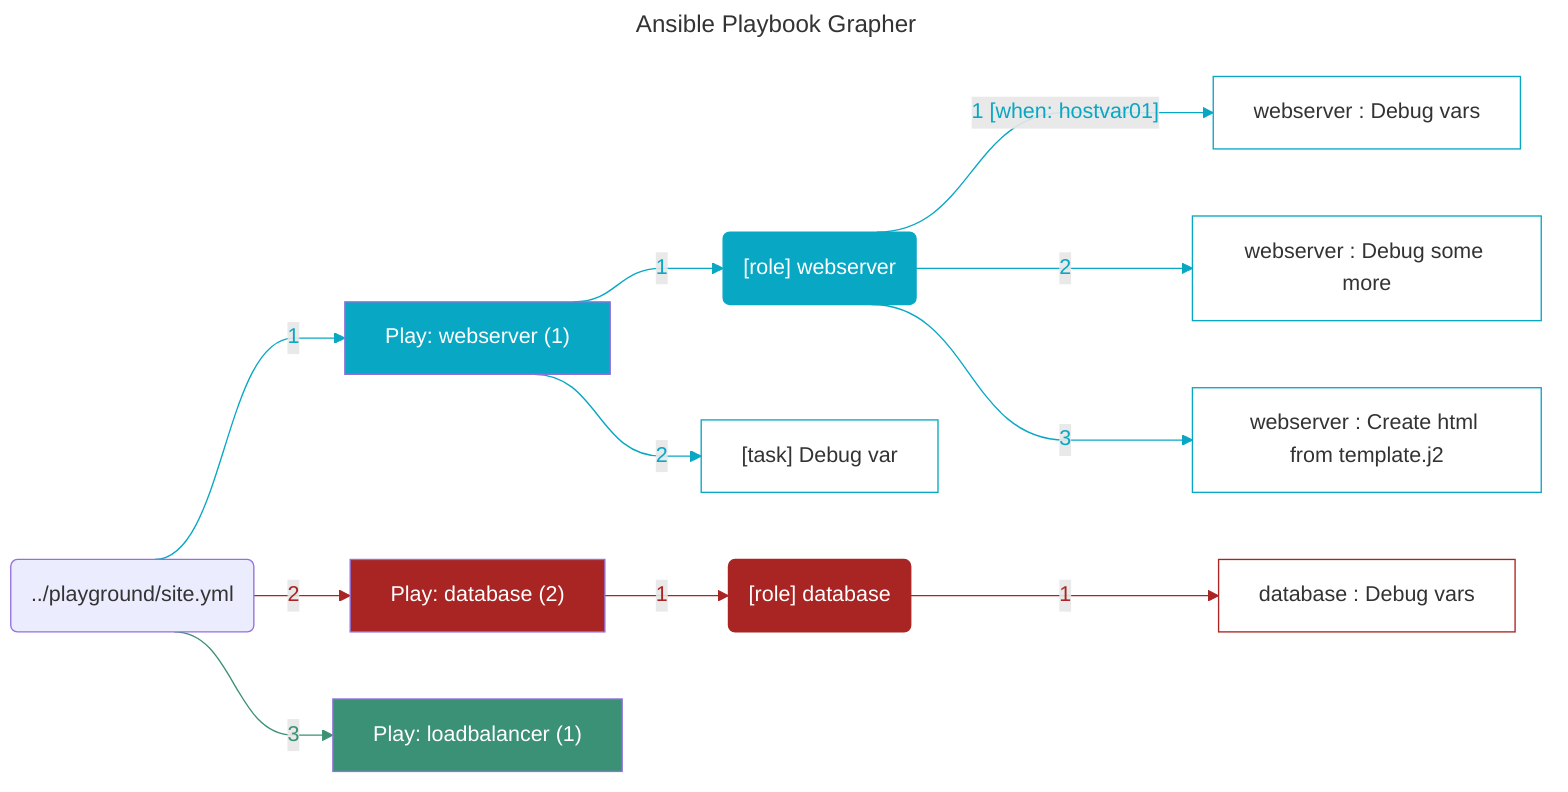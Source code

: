 ---
title: Ansible Playbook Grapher
---
%%{ init: { "flowchart": { "curve": "bumpX" } } }%%
flowchart LR
	%% Start of the playbook '../playground/site.yml'
	playbook_e8bd12b6("../playground/site.yml")
		%% Start of the play 'Play: webserver (1)'
		play_6bae9960["Play: webserver (1)"]
		style play_6bae9960 fill:#08a7c4,color:#ffffff
		playbook_e8bd12b6 --> |"1"| play_6bae9960
		linkStyle 0 stroke:#08a7c4,color:#08a7c4
			%% Start of the role 'webserver'
			play_6bae9960 --> |"1"| role_2239c29d
			linkStyle 1 stroke:#08a7c4,color:#08a7c4
			role_2239c29d("[role] webserver")
			style role_2239c29d fill:#08a7c4,color:#ffffff,stroke:#08a7c4
				task_4959ae99[" webserver : Debug vars"]
				style task_4959ae99 stroke:#08a7c4,fill:#ffffff
				role_2239c29d --> |"1 [when: hostvar01]"| task_4959ae99
				linkStyle 2 stroke:#08a7c4,color:#08a7c4
				task_c815c920[" webserver : Debug some more"]
				style task_c815c920 stroke:#08a7c4,fill:#ffffff
				role_2239c29d --> |"2"| task_c815c920
				linkStyle 3 stroke:#08a7c4,color:#08a7c4
				task_0ce35241[" webserver : Create html from template.j2"]
				style task_0ce35241 stroke:#08a7c4,fill:#ffffff
				role_2239c29d --> |"3"| task_0ce35241
				linkStyle 4 stroke:#08a7c4,color:#08a7c4
			%% End of the role 'webserver'
			task_ec9a106c["[task]  Debug var"]
			style task_ec9a106c stroke:#08a7c4,fill:#ffffff
			play_6bae9960 --> |"2"| task_ec9a106c
			linkStyle 5 stroke:#08a7c4,color:#08a7c4
		%% End of the play 'Play: webserver (1)'
		%% Start of the play 'Play: database (2)'
		play_f4cc702d["Play: database (2)"]
		style play_f4cc702d fill:#a92523,color:#ffffff
		playbook_e8bd12b6 --> |"2"| play_f4cc702d
		linkStyle 6 stroke:#a92523,color:#a92523
			%% Start of the role 'database'
			play_f4cc702d --> |"1"| role_11e0eed8
			linkStyle 7 stroke:#a92523,color:#a92523
			role_11e0eed8("[role] database")
			style role_11e0eed8 fill:#a92523,color:#ffffff,stroke:#a92523
				task_4c2cbaa2[" database : Debug vars"]
				style task_4c2cbaa2 stroke:#a92523,fill:#ffffff
				role_11e0eed8 --> |"1"| task_4c2cbaa2
				linkStyle 8 stroke:#a92523,color:#a92523
			%% End of the role 'database'
		%% End of the play 'Play: database (2)'
		%% Start of the play 'Play: loadbalancer (1)'
		play_84df7ed9["Play: loadbalancer (1)"]
		style play_84df7ed9 fill:#3b9176,color:#ffffff
		playbook_e8bd12b6 --> |"3"| play_84df7ed9
		linkStyle 9 stroke:#3b9176,color:#3b9176
		%% End of the play 'Play: loadbalancer (1)'
	%% End of the playbook '../playground/site.yml'